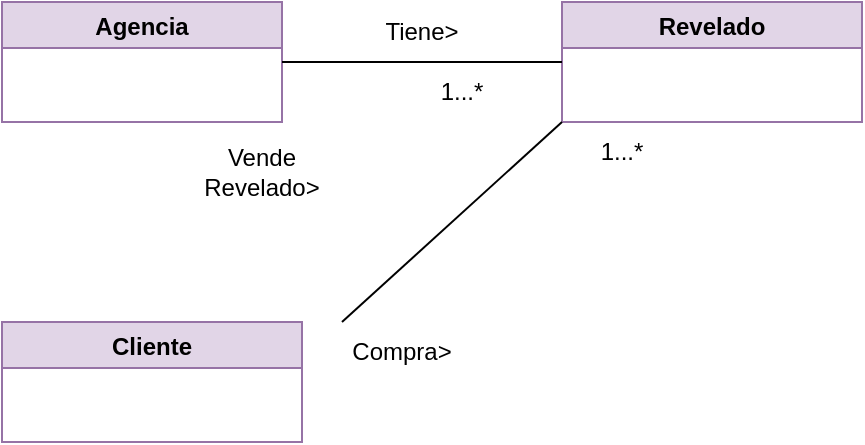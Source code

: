 <mxfile version="20.0.1" type="device"><diagram id="mFllVaNgWZlbZmTrU3dz" name="Page-1"><mxGraphModel dx="512" dy="388" grid="1" gridSize="10" guides="1" tooltips="1" connect="1" arrows="1" fold="1" page="1" pageScale="1" pageWidth="827" pageHeight="1169" math="0" shadow="0"><root><mxCell id="0"/><mxCell id="1" parent="0"/><mxCell id="Y278R7VPZklCMEd-K2NV-1" value="Agencia" style="swimlane;fillColor=#e1d5e7;strokeColor=#9673a6;" vertex="1" parent="1"><mxGeometry x="50" y="110" width="140" height="60" as="geometry"/></mxCell><mxCell id="Y278R7VPZklCMEd-K2NV-2" value="Revelado" style="swimlane;fillColor=#e1d5e7;strokeColor=#9673a6;" vertex="1" parent="1"><mxGeometry x="330" y="110" width="150" height="60" as="geometry"/></mxCell><mxCell id="Y278R7VPZklCMEd-K2NV-3" value="Cliente" style="swimlane;startSize=23;fillColor=#e1d5e7;strokeColor=#9673a6;" vertex="1" parent="1"><mxGeometry x="50" y="270" width="150" height="60" as="geometry"/></mxCell><mxCell id="Y278R7VPZklCMEd-K2NV-4" value="Tiene&amp;gt;" style="text;html=1;strokeColor=none;fillColor=none;align=center;verticalAlign=middle;whiteSpace=wrap;rounded=0;" vertex="1" parent="1"><mxGeometry x="230" y="110" width="60" height="30" as="geometry"/></mxCell><mxCell id="Y278R7VPZklCMEd-K2NV-5" value="" style="endArrow=none;html=1;rounded=0;entryX=0;entryY=0.5;entryDx=0;entryDy=0;exitX=1;exitY=0.5;exitDx=0;exitDy=0;" edge="1" parent="1"><mxGeometry width="50" height="50" relative="1" as="geometry"><mxPoint x="190" y="140" as="sourcePoint"/><mxPoint x="330" y="140" as="targetPoint"/></mxGeometry></mxCell><mxCell id="Y278R7VPZklCMEd-K2NV-6" value="1...*" style="text;html=1;strokeColor=none;fillColor=none;align=center;verticalAlign=middle;whiteSpace=wrap;rounded=0;" vertex="1" parent="1"><mxGeometry x="330" y="170" width="60" height="30" as="geometry"/></mxCell><mxCell id="Y278R7VPZklCMEd-K2NV-7" value="1...*" style="text;html=1;strokeColor=none;fillColor=none;align=center;verticalAlign=middle;whiteSpace=wrap;rounded=0;" vertex="1" parent="1"><mxGeometry x="250" y="140" width="60" height="30" as="geometry"/></mxCell><mxCell id="Y278R7VPZklCMEd-K2NV-8" value="Vende Revelado&amp;gt;" style="text;html=1;strokeColor=none;fillColor=none;align=center;verticalAlign=middle;whiteSpace=wrap;rounded=0;" vertex="1" parent="1"><mxGeometry x="150" y="180" width="60" height="30" as="geometry"/></mxCell><mxCell id="Y278R7VPZklCMEd-K2NV-9" value="" style="endArrow=none;html=1;rounded=0;entryX=0;entryY=1;entryDx=0;entryDy=0;" edge="1" parent="1"><mxGeometry width="50" height="50" relative="1" as="geometry"><mxPoint x="220" y="270" as="sourcePoint"/><mxPoint x="330" y="170" as="targetPoint"/></mxGeometry></mxCell><mxCell id="Y278R7VPZklCMEd-K2NV-10" value="Compra&amp;gt;" style="text;html=1;strokeColor=none;fillColor=none;align=center;verticalAlign=middle;whiteSpace=wrap;rounded=0;" vertex="1" parent="1"><mxGeometry x="220" y="270" width="60" height="30" as="geometry"/></mxCell></root></mxGraphModel></diagram></mxfile>